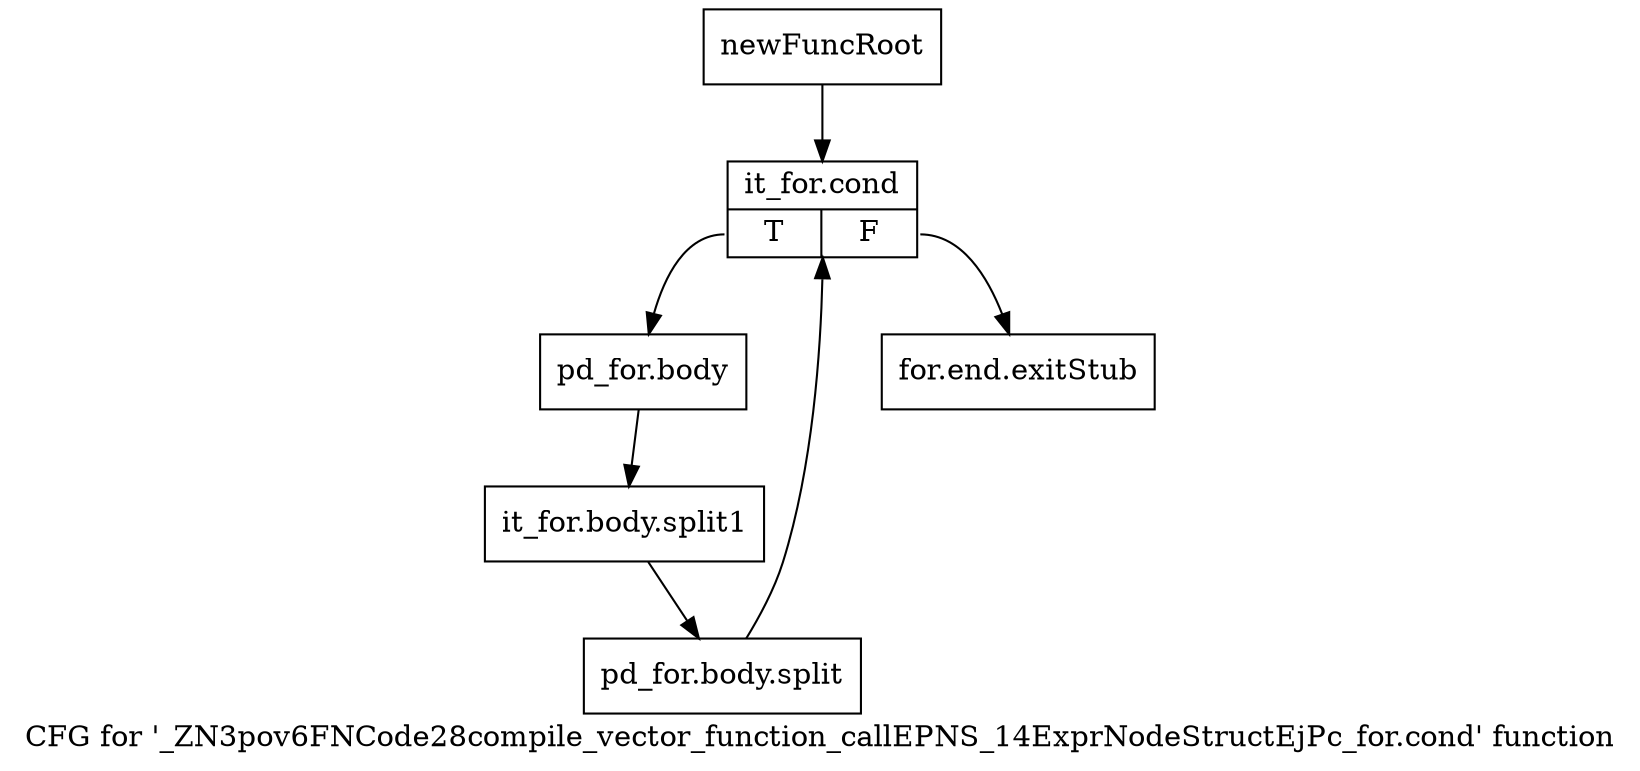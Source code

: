 digraph "CFG for '_ZN3pov6FNCode28compile_vector_function_callEPNS_14ExprNodeStructEjPc_for.cond' function" {
	label="CFG for '_ZN3pov6FNCode28compile_vector_function_callEPNS_14ExprNodeStructEjPc_for.cond' function";

	Node0x24376e0 [shape=record,label="{newFuncRoot}"];
	Node0x24376e0 -> Node0x2437780;
	Node0x2437730 [shape=record,label="{for.end.exitStub}"];
	Node0x2437780 [shape=record,label="{it_for.cond|{<s0>T|<s1>F}}"];
	Node0x2437780:s0 -> Node0x24377d0;
	Node0x2437780:s1 -> Node0x2437730;
	Node0x24377d0 [shape=record,label="{pd_for.body}"];
	Node0x24377d0 -> Node0x3788e20;
	Node0x3788e20 [shape=record,label="{it_for.body.split1}"];
	Node0x3788e20 -> Node0x3776370;
	Node0x3776370 [shape=record,label="{pd_for.body.split}"];
	Node0x3776370 -> Node0x2437780;
}
